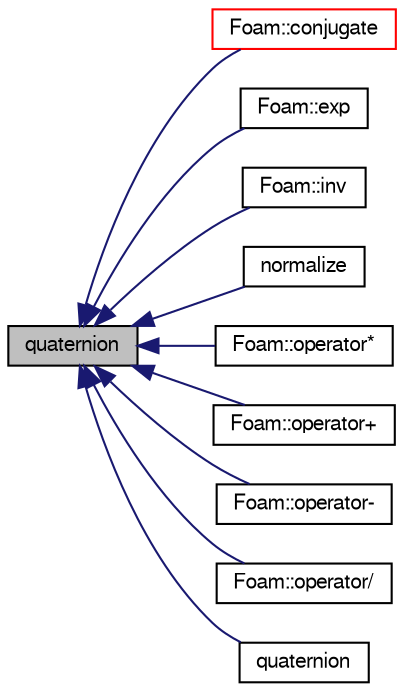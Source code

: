 digraph "quaternion"
{
  bgcolor="transparent";
  edge [fontname="FreeSans",fontsize="10",labelfontname="FreeSans",labelfontsize="10"];
  node [fontname="FreeSans",fontsize="10",shape=record];
  rankdir="LR";
  Node1 [label="quaternion",height=0.2,width=0.4,color="black", fillcolor="grey75", style="filled", fontcolor="black"];
  Node1 -> Node2 [dir="back",color="midnightblue",fontsize="10",style="solid",fontname="FreeSans"];
  Node2 [label="Foam::conjugate",height=0.2,width=0.4,color="red",URL="$a21124.html#ad09d60e9d059b4444d1c703dd7f19ea5",tooltip="Return the conjugate of the given quaternion. "];
  Node1 -> Node12 [dir="back",color="midnightblue",fontsize="10",style="solid",fontname="FreeSans"];
  Node12 [label="Foam::exp",height=0.2,width=0.4,color="black",URL="$a21124.html#a733c206623204e615acf6b84cd41b911",tooltip="Exponent of a quaternion. "];
  Node1 -> Node13 [dir="back",color="midnightblue",fontsize="10",style="solid",fontname="FreeSans"];
  Node13 [label="Foam::inv",height=0.2,width=0.4,color="black",URL="$a21124.html#a0309a86559573a27aeb5a706f9fe7b02",tooltip="Return the inverse of the given quaternion. "];
  Node1 -> Node14 [dir="back",color="midnightblue",fontsize="10",style="solid",fontname="FreeSans"];
  Node14 [label="normalize",height=0.2,width=0.4,color="black",URL="$a28130.html#acd0de676568888d848beb97dcc53ae47"];
  Node1 -> Node15 [dir="back",color="midnightblue",fontsize="10",style="solid",fontname="FreeSans"];
  Node15 [label="Foam::operator*",height=0.2,width=0.4,color="black",URL="$a21124.html#a1a97802e4a7d20b0101b21b94baec802"];
  Node1 -> Node16 [dir="back",color="midnightblue",fontsize="10",style="solid",fontname="FreeSans"];
  Node16 [label="Foam::operator+",height=0.2,width=0.4,color="black",URL="$a21124.html#a46c9cab4fef0262c77e300ac44182fc7"];
  Node1 -> Node17 [dir="back",color="midnightblue",fontsize="10",style="solid",fontname="FreeSans"];
  Node17 [label="Foam::operator-",height=0.2,width=0.4,color="black",URL="$a21124.html#a94fd88bca6e309854ca0ed64fd00e704"];
  Node1 -> Node18 [dir="back",color="midnightblue",fontsize="10",style="solid",fontname="FreeSans"];
  Node18 [label="Foam::operator/",height=0.2,width=0.4,color="black",URL="$a21124.html#a0932249ae3d87d3601be0b57a117bfff"];
  Node1 -> Node19 [dir="back",color="midnightblue",fontsize="10",style="solid",fontname="FreeSans"];
  Node19 [label="quaternion",height=0.2,width=0.4,color="black",URL="$a28130.html#abd468757cb47a5a8d1e8a07acca98cee",tooltip="Construct a rotation quaternion given the direction d. "];
}
